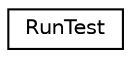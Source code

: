digraph G
{
  edge [fontname="Helvetica",fontsize="10",labelfontname="Helvetica",labelfontsize="10"];
  node [fontname="Helvetica",fontsize="10",shape=record];
  rankdir="LR";
  Node1 [label="RunTest",height=0.2,width=0.4,color="black", fillcolor="white", style="filled",URL="$structRunTest.html"];
}
